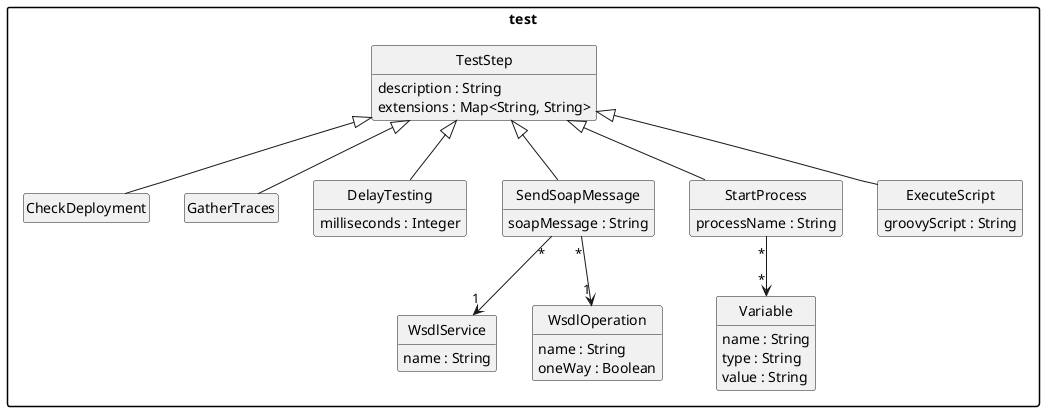 @startuml

package "test" {

	class TestStep {
	  description : String
	  extensions : Map<String, String>
	}

	class CheckDeployment extends TestStep
	class GatherTraces extends TestStep
	class DelayTesting extends TestStep {
	  milliseconds : Integer
	}
	class SendSoapMessage extends TestStep {
	  soapMessage : String

	}
	class WsdlService{
	 name : String
	}
	class WsdlOperation {
	name : String
	oneWay : Boolean
	}
	class StartProcess extends TestStep{
	  processName : String
	}

	class ExecuteScript extends TestStep {
	      groovyScript : String
    	}

	class Variable {
	  name : String
	  type : String
	  value : String
	}

}

StartProcess "*" -down-> "*" Variable
SendSoapMessage "*" -down-> "1" WsdlService
SendSoapMessage "*" -down-> "1" WsdlOperation

hide empty members
hide empty methods
hide circle

skinparam monochrome true
skinparam shadowing false
skinparam packageStyle rect
@enduml
